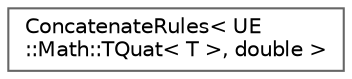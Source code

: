 digraph "Graphical Class Hierarchy"
{
 // INTERACTIVE_SVG=YES
 // LATEX_PDF_SIZE
  bgcolor="transparent";
  edge [fontname=Helvetica,fontsize=10,labelfontname=Helvetica,labelfontsize=10];
  node [fontname=Helvetica,fontsize=10,shape=box,height=0.2,width=0.4];
  rankdir="LR";
  Node0 [id="Node000000",label="ConcatenateRules\< UE\l::Math::TQuat\< T \>, double \>",height=0.2,width=0.4,color="grey40", fillcolor="white", style="filled",URL="$d3/dc3/structConcatenateRules_3_01UE_1_1Math_1_1TQuat_3_01T_01_4_00_01double_01_4.html",tooltip=" "];
}
